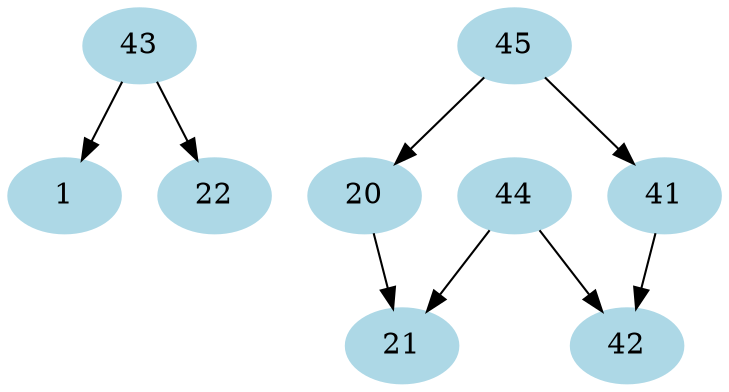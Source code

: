 digraph G{
1 [color=lightblue; style=filled]; 
20 [color=lightblue; style=filled]; 
21 [color=lightblue; style=filled];
22 [color=lightblue; style=filled];
41 [color=lightblue; style=filled];
42 [color=lightblue; style=filled];
43 [color=lightblue; style=filled];
44 [color=lightblue; style=filled];
45 [color=lightblue; style=filled];

20 -> 21;
41 -> 42;
43 -> 1;
43 -> 22;
44 -> 21;
44 -> 42;
45 -> 20;
45 -> 41;
}
